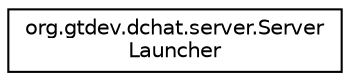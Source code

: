 digraph "Graphical Class Hierarchy"
{
  edge [fontname="Helvetica",fontsize="10",labelfontname="Helvetica",labelfontsize="10"];
  node [fontname="Helvetica",fontsize="10",shape=record];
  rankdir="LR";
  Node0 [label="org.gtdev.dchat.server.Server\lLauncher",height=0.2,width=0.4,color="black", fillcolor="white", style="filled",URL="$classorg_1_1gtdev_1_1dchat_1_1server_1_1ServerLauncher.html"];
}
